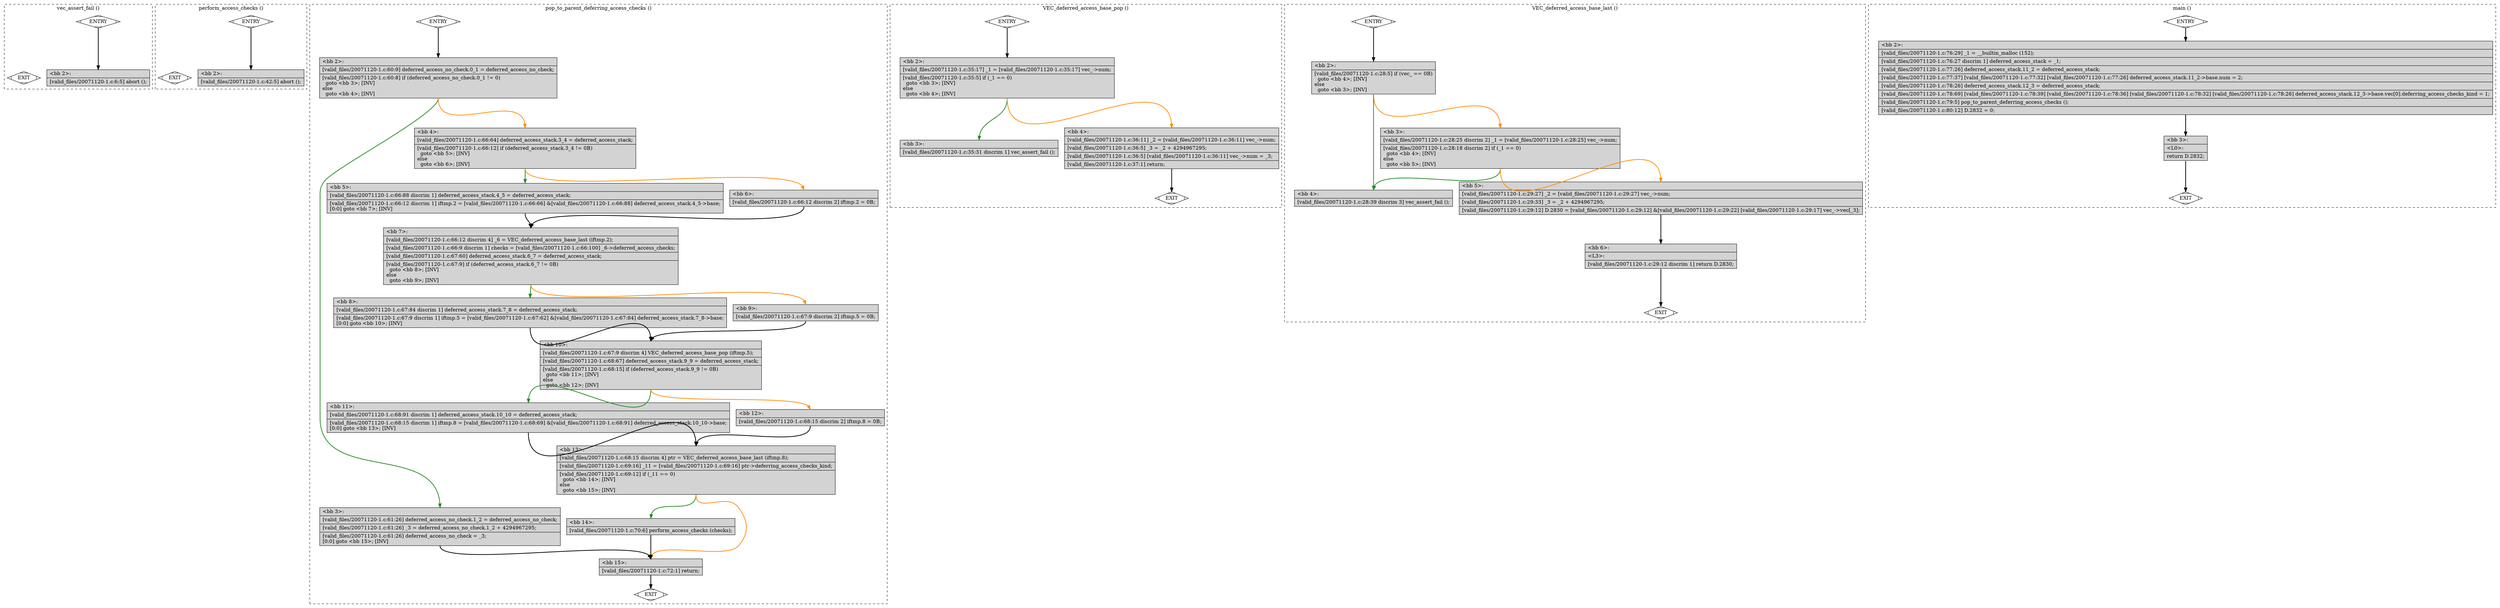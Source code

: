 digraph "a-20071120-1.c.015t.cfg" {
overlap=false;
subgraph "cluster_vec_assert_fail" {
	style="dashed";
	color="black";
	label="vec_assert_fail ()";
	fn_0_basic_block_0 [shape=Mdiamond,style=filled,fillcolor=white,label="ENTRY"];

	fn_0_basic_block_1 [shape=Mdiamond,style=filled,fillcolor=white,label="EXIT"];

	fn_0_basic_block_2 [shape=record,style=filled,fillcolor=lightgrey,label="{\<bb\ 2\>:\l\
|[valid_files/20071120-1.c:6:5]\ abort\ ();\l\
}"];

	fn_0_basic_block_0:s -> fn_0_basic_block_2:n [style="solid,bold",color=black,weight=100,constraint=true];
	fn_0_basic_block_0:s -> fn_0_basic_block_1:n [style="invis",constraint=true];
}
subgraph "cluster_perform_access_checks" {
	style="dashed";
	color="black";
	label="perform_access_checks ()";
	fn_3_basic_block_0 [shape=Mdiamond,style=filled,fillcolor=white,label="ENTRY"];

	fn_3_basic_block_1 [shape=Mdiamond,style=filled,fillcolor=white,label="EXIT"];

	fn_3_basic_block_2 [shape=record,style=filled,fillcolor=lightgrey,label="{\<bb\ 2\>:\l\
|[valid_files/20071120-1.c:42:5]\ abort\ ();\l\
}"];

	fn_3_basic_block_0:s -> fn_3_basic_block_2:n [style="solid,bold",color=black,weight=100,constraint=true];
	fn_3_basic_block_0:s -> fn_3_basic_block_1:n [style="invis",constraint=true];
}
subgraph "cluster_pop_to_parent_deferring_access_checks" {
	style="dashed";
	color="black";
	label="pop_to_parent_deferring_access_checks ()";
	fn_4_basic_block_0 [shape=Mdiamond,style=filled,fillcolor=white,label="ENTRY"];

	fn_4_basic_block_1 [shape=Mdiamond,style=filled,fillcolor=white,label="EXIT"];

	fn_4_basic_block_2 [shape=record,style=filled,fillcolor=lightgrey,label="{\<bb\ 2\>:\l\
|[valid_files/20071120-1.c:60:9]\ deferred_access_no_check.0_1\ =\ deferred_access_no_check;\l\
|[valid_files/20071120-1.c:60:8]\ if\ (deferred_access_no_check.0_1\ !=\ 0)\l\
\ \ goto\ \<bb\ 3\>;\ [INV]\l\
else\l\
\ \ goto\ \<bb\ 4\>;\ [INV]\l\
}"];

	fn_4_basic_block_3 [shape=record,style=filled,fillcolor=lightgrey,label="{\<bb\ 3\>:\l\
|[valid_files/20071120-1.c:61:26]\ deferred_access_no_check.1_2\ =\ deferred_access_no_check;\l\
|[valid_files/20071120-1.c:61:26]\ _3\ =\ deferred_access_no_check.1_2\ +\ 4294967295;\l\
|[valid_files/20071120-1.c:61:26]\ deferred_access_no_check\ =\ _3;\l\
[0:0]\ goto\ \<bb\ 15\>;\ [INV]\l\
}"];

	fn_4_basic_block_4 [shape=record,style=filled,fillcolor=lightgrey,label="{\<bb\ 4\>:\l\
|[valid_files/20071120-1.c:66:64]\ deferred_access_stack.3_4\ =\ deferred_access_stack;\l\
|[valid_files/20071120-1.c:66:12]\ if\ (deferred_access_stack.3_4\ !=\ 0B)\l\
\ \ goto\ \<bb\ 5\>;\ [INV]\l\
else\l\
\ \ goto\ \<bb\ 6\>;\ [INV]\l\
}"];

	fn_4_basic_block_5 [shape=record,style=filled,fillcolor=lightgrey,label="{\<bb\ 5\>:\l\
|[valid_files/20071120-1.c:66:88\ discrim\ 1]\ deferred_access_stack.4_5\ =\ deferred_access_stack;\l\
|[valid_files/20071120-1.c:66:12\ discrim\ 1]\ iftmp.2\ =\ [valid_files/20071120-1.c:66:66]\ &[valid_files/20071120-1.c:66:88]\ deferred_access_stack.4_5-\>base;\l\
[0:0]\ goto\ \<bb\ 7\>;\ [INV]\l\
}"];

	fn_4_basic_block_6 [shape=record,style=filled,fillcolor=lightgrey,label="{\<bb\ 6\>:\l\
|[valid_files/20071120-1.c:66:12\ discrim\ 2]\ iftmp.2\ =\ 0B;\l\
}"];

	fn_4_basic_block_7 [shape=record,style=filled,fillcolor=lightgrey,label="{\<bb\ 7\>:\l\
|[valid_files/20071120-1.c:66:12\ discrim\ 4]\ _6\ =\ VEC_deferred_access_base_last\ (iftmp.2);\l\
|[valid_files/20071120-1.c:66:9\ discrim\ 1]\ checks\ =\ [valid_files/20071120-1.c:66:100]\ _6-\>deferred_access_checks;\l\
|[valid_files/20071120-1.c:67:60]\ deferred_access_stack.6_7\ =\ deferred_access_stack;\l\
|[valid_files/20071120-1.c:67:9]\ if\ (deferred_access_stack.6_7\ !=\ 0B)\l\
\ \ goto\ \<bb\ 8\>;\ [INV]\l\
else\l\
\ \ goto\ \<bb\ 9\>;\ [INV]\l\
}"];

	fn_4_basic_block_8 [shape=record,style=filled,fillcolor=lightgrey,label="{\<bb\ 8\>:\l\
|[valid_files/20071120-1.c:67:84\ discrim\ 1]\ deferred_access_stack.7_8\ =\ deferred_access_stack;\l\
|[valid_files/20071120-1.c:67:9\ discrim\ 1]\ iftmp.5\ =\ [valid_files/20071120-1.c:67:62]\ &[valid_files/20071120-1.c:67:84]\ deferred_access_stack.7_8-\>base;\l\
[0:0]\ goto\ \<bb\ 10\>;\ [INV]\l\
}"];

	fn_4_basic_block_9 [shape=record,style=filled,fillcolor=lightgrey,label="{\<bb\ 9\>:\l\
|[valid_files/20071120-1.c:67:9\ discrim\ 2]\ iftmp.5\ =\ 0B;\l\
}"];

	fn_4_basic_block_10 [shape=record,style=filled,fillcolor=lightgrey,label="{\<bb\ 10\>:\l\
|[valid_files/20071120-1.c:67:9\ discrim\ 4]\ VEC_deferred_access_base_pop\ (iftmp.5);\l\
|[valid_files/20071120-1.c:68:67]\ deferred_access_stack.9_9\ =\ deferred_access_stack;\l\
|[valid_files/20071120-1.c:68:15]\ if\ (deferred_access_stack.9_9\ !=\ 0B)\l\
\ \ goto\ \<bb\ 11\>;\ [INV]\l\
else\l\
\ \ goto\ \<bb\ 12\>;\ [INV]\l\
}"];

	fn_4_basic_block_11 [shape=record,style=filled,fillcolor=lightgrey,label="{\<bb\ 11\>:\l\
|[valid_files/20071120-1.c:68:91\ discrim\ 1]\ deferred_access_stack.10_10\ =\ deferred_access_stack;\l\
|[valid_files/20071120-1.c:68:15\ discrim\ 1]\ iftmp.8\ =\ [valid_files/20071120-1.c:68:69]\ &[valid_files/20071120-1.c:68:91]\ deferred_access_stack.10_10-\>base;\l\
[0:0]\ goto\ \<bb\ 13\>;\ [INV]\l\
}"];

	fn_4_basic_block_12 [shape=record,style=filled,fillcolor=lightgrey,label="{\<bb\ 12\>:\l\
|[valid_files/20071120-1.c:68:15\ discrim\ 2]\ iftmp.8\ =\ 0B;\l\
}"];

	fn_4_basic_block_13 [shape=record,style=filled,fillcolor=lightgrey,label="{\<bb\ 13\>:\l\
|[valid_files/20071120-1.c:68:15\ discrim\ 4]\ ptr\ =\ VEC_deferred_access_base_last\ (iftmp.8);\l\
|[valid_files/20071120-1.c:69:16]\ _11\ =\ [valid_files/20071120-1.c:69:16]\ ptr-\>deferring_access_checks_kind;\l\
|[valid_files/20071120-1.c:69:12]\ if\ (_11\ ==\ 0)\l\
\ \ goto\ \<bb\ 14\>;\ [INV]\l\
else\l\
\ \ goto\ \<bb\ 15\>;\ [INV]\l\
}"];

	fn_4_basic_block_14 [shape=record,style=filled,fillcolor=lightgrey,label="{\<bb\ 14\>:\l\
|[valid_files/20071120-1.c:70:6]\ perform_access_checks\ (checks);\l\
}"];

	fn_4_basic_block_15 [shape=record,style=filled,fillcolor=lightgrey,label="{\<bb\ 15\>:\l\
|[valid_files/20071120-1.c:72:1]\ return;\l\
}"];

	fn_4_basic_block_0:s -> fn_4_basic_block_2:n [style="solid,bold",color=black,weight=100,constraint=true];
	fn_4_basic_block_2:s -> fn_4_basic_block_3:n [style="solid,bold",color=forestgreen,weight=10,constraint=true];
	fn_4_basic_block_2:s -> fn_4_basic_block_4:n [style="solid,bold",color=darkorange,weight=10,constraint=true];
	fn_4_basic_block_3:s -> fn_4_basic_block_15:n [style="solid,bold",color=black,weight=100,constraint=true];
	fn_4_basic_block_4:s -> fn_4_basic_block_5:n [style="solid,bold",color=forestgreen,weight=10,constraint=true];
	fn_4_basic_block_4:s -> fn_4_basic_block_6:n [style="solid,bold",color=darkorange,weight=10,constraint=true];
	fn_4_basic_block_5:s -> fn_4_basic_block_7:n [style="solid,bold",color=black,weight=100,constraint=true];
	fn_4_basic_block_6:s -> fn_4_basic_block_7:n [style="solid,bold",color=black,weight=100,constraint=true];
	fn_4_basic_block_7:s -> fn_4_basic_block_8:n [style="solid,bold",color=forestgreen,weight=10,constraint=true];
	fn_4_basic_block_7:s -> fn_4_basic_block_9:n [style="solid,bold",color=darkorange,weight=10,constraint=true];
	fn_4_basic_block_8:s -> fn_4_basic_block_10:n [style="solid,bold",color=black,weight=100,constraint=true];
	fn_4_basic_block_9:s -> fn_4_basic_block_10:n [style="solid,bold",color=black,weight=100,constraint=true];
	fn_4_basic_block_10:s -> fn_4_basic_block_11:n [style="solid,bold",color=forestgreen,weight=10,constraint=true];
	fn_4_basic_block_10:s -> fn_4_basic_block_12:n [style="solid,bold",color=darkorange,weight=10,constraint=true];
	fn_4_basic_block_11:s -> fn_4_basic_block_13:n [style="solid,bold",color=black,weight=100,constraint=true];
	fn_4_basic_block_12:s -> fn_4_basic_block_13:n [style="solid,bold",color=black,weight=100,constraint=true];
	fn_4_basic_block_13:s -> fn_4_basic_block_14:n [style="solid,bold",color=forestgreen,weight=10,constraint=true];
	fn_4_basic_block_13:s -> fn_4_basic_block_15:n [style="solid,bold",color=darkorange,weight=10,constraint=true];
	fn_4_basic_block_14:s -> fn_4_basic_block_15:n [style="solid,bold",color=black,weight=100,constraint=true];
	fn_4_basic_block_15:s -> fn_4_basic_block_1:n [style="solid,bold",color=black,weight=10,constraint=true];
	fn_4_basic_block_0:s -> fn_4_basic_block_1:n [style="invis",constraint=true];
}
subgraph "cluster_VEC_deferred_access_base_pop" {
	style="dashed";
	color="black";
	label="VEC_deferred_access_base_pop ()";
	fn_2_basic_block_0 [shape=Mdiamond,style=filled,fillcolor=white,label="ENTRY"];

	fn_2_basic_block_1 [shape=Mdiamond,style=filled,fillcolor=white,label="EXIT"];

	fn_2_basic_block_2 [shape=record,style=filled,fillcolor=lightgrey,label="{\<bb\ 2\>:\l\
|[valid_files/20071120-1.c:35:17]\ _1\ =\ [valid_files/20071120-1.c:35:17]\ vec_-\>num;\l\
|[valid_files/20071120-1.c:35:5]\ if\ (_1\ ==\ 0)\l\
\ \ goto\ \<bb\ 3\>;\ [INV]\l\
else\l\
\ \ goto\ \<bb\ 4\>;\ [INV]\l\
}"];

	fn_2_basic_block_3 [shape=record,style=filled,fillcolor=lightgrey,label="{\<bb\ 3\>:\l\
|[valid_files/20071120-1.c:35:31\ discrim\ 1]\ vec_assert_fail\ ();\l\
}"];

	fn_2_basic_block_4 [shape=record,style=filled,fillcolor=lightgrey,label="{\<bb\ 4\>:\l\
|[valid_files/20071120-1.c:36:11]\ _2\ =\ [valid_files/20071120-1.c:36:11]\ vec_-\>num;\l\
|[valid_files/20071120-1.c:36:5]\ _3\ =\ _2\ +\ 4294967295;\l\
|[valid_files/20071120-1.c:36:5]\ [valid_files/20071120-1.c:36:11]\ vec_-\>num\ =\ _3;\l\
|[valid_files/20071120-1.c:37:1]\ return;\l\
}"];

	fn_2_basic_block_0:s -> fn_2_basic_block_2:n [style="solid,bold",color=black,weight=100,constraint=true];
	fn_2_basic_block_2:s -> fn_2_basic_block_3:n [style="solid,bold",color=forestgreen,weight=10,constraint=true];
	fn_2_basic_block_2:s -> fn_2_basic_block_4:n [style="solid,bold",color=darkorange,weight=10,constraint=true];
	fn_2_basic_block_4:s -> fn_2_basic_block_1:n [style="solid,bold",color=black,weight=10,constraint=true];
	fn_2_basic_block_0:s -> fn_2_basic_block_1:n [style="invis",constraint=true];
}
subgraph "cluster_VEC_deferred_access_base_last" {
	style="dashed";
	color="black";
	label="VEC_deferred_access_base_last ()";
	fn_1_basic_block_0 [shape=Mdiamond,style=filled,fillcolor=white,label="ENTRY"];

	fn_1_basic_block_1 [shape=Mdiamond,style=filled,fillcolor=white,label="EXIT"];

	fn_1_basic_block_2 [shape=record,style=filled,fillcolor=lightgrey,label="{\<bb\ 2\>:\l\
|[valid_files/20071120-1.c:28:5]\ if\ (vec_\ ==\ 0B)\l\
\ \ goto\ \<bb\ 4\>;\ [INV]\l\
else\l\
\ \ goto\ \<bb\ 3\>;\ [INV]\l\
}"];

	fn_1_basic_block_3 [shape=record,style=filled,fillcolor=lightgrey,label="{\<bb\ 3\>:\l\
|[valid_files/20071120-1.c:28:25\ discrim\ 2]\ _1\ =\ [valid_files/20071120-1.c:28:25]\ vec_-\>num;\l\
|[valid_files/20071120-1.c:28:18\ discrim\ 2]\ if\ (_1\ ==\ 0)\l\
\ \ goto\ \<bb\ 4\>;\ [INV]\l\
else\l\
\ \ goto\ \<bb\ 5\>;\ [INV]\l\
}"];

	fn_1_basic_block_4 [shape=record,style=filled,fillcolor=lightgrey,label="{\<bb\ 4\>:\l\
|[valid_files/20071120-1.c:28:39\ discrim\ 3]\ vec_assert_fail\ ();\l\
}"];

	fn_1_basic_block_5 [shape=record,style=filled,fillcolor=lightgrey,label="{\<bb\ 5\>:\l\
|[valid_files/20071120-1.c:29:27]\ _2\ =\ [valid_files/20071120-1.c:29:27]\ vec_-\>num;\l\
|[valid_files/20071120-1.c:29:33]\ _3\ =\ _2\ +\ 4294967295;\l\
|[valid_files/20071120-1.c:29:12]\ D.2830\ =\ [valid_files/20071120-1.c:29:12]\ &[valid_files/20071120-1.c:29:22]\ [valid_files/20071120-1.c:29:17]\ vec_-\>vec[_3];\l\
}"];

	fn_1_basic_block_6 [shape=record,style=filled,fillcolor=lightgrey,label="{\<bb\ 6\>:\l\
|\<L3\>:\l\
|[valid_files/20071120-1.c:29:12\ discrim\ 1]\ return\ D.2830;\l\
}"];

	fn_1_basic_block_0:s -> fn_1_basic_block_2:n [style="solid,bold",color=black,weight=100,constraint=true];
	fn_1_basic_block_2:s -> fn_1_basic_block_4:n [style="solid,bold",color=forestgreen,weight=10,constraint=true];
	fn_1_basic_block_2:s -> fn_1_basic_block_3:n [style="solid,bold",color=darkorange,weight=10,constraint=true];
	fn_1_basic_block_3:s -> fn_1_basic_block_4:n [style="solid,bold",color=forestgreen,weight=10,constraint=true];
	fn_1_basic_block_3:s -> fn_1_basic_block_5:n [style="solid,bold",color=darkorange,weight=10,constraint=true];
	fn_1_basic_block_5:s -> fn_1_basic_block_6:n [style="solid,bold",color=black,weight=100,constraint=true];
	fn_1_basic_block_6:s -> fn_1_basic_block_1:n [style="solid,bold",color=black,weight=10,constraint=true];
	fn_1_basic_block_0:s -> fn_1_basic_block_1:n [style="invis",constraint=true];
}
subgraph "cluster_main" {
	style="dashed";
	color="black";
	label="main ()";
	fn_5_basic_block_0 [shape=Mdiamond,style=filled,fillcolor=white,label="ENTRY"];

	fn_5_basic_block_1 [shape=Mdiamond,style=filled,fillcolor=white,label="EXIT"];

	fn_5_basic_block_2 [shape=record,style=filled,fillcolor=lightgrey,label="{\<bb\ 2\>:\l\
|[valid_files/20071120-1.c:76:29]\ _1\ =\ __builtin_malloc\ (152);\l\
|[valid_files/20071120-1.c:76:27\ discrim\ 1]\ deferred_access_stack\ =\ _1;\l\
|[valid_files/20071120-1.c:77:26]\ deferred_access_stack.11_2\ =\ deferred_access_stack;\l\
|[valid_files/20071120-1.c:77:37]\ [valid_files/20071120-1.c:77:32]\ [valid_files/20071120-1.c:77:26]\ deferred_access_stack.11_2-\>base.num\ =\ 2;\l\
|[valid_files/20071120-1.c:78:26]\ deferred_access_stack.12_3\ =\ deferred_access_stack;\l\
|[valid_files/20071120-1.c:78:69]\ [valid_files/20071120-1.c:78:39]\ [valid_files/20071120-1.c:78:36]\ [valid_files/20071120-1.c:78:32]\ [valid_files/20071120-1.c:78:26]\ deferred_access_stack.12_3-\>base.vec[0].deferring_access_checks_kind\ =\ 1;\l\
|[valid_files/20071120-1.c:79:5]\ pop_to_parent_deferring_access_checks\ ();\l\
|[valid_files/20071120-1.c:80:12]\ D.2832\ =\ 0;\l\
}"];

	fn_5_basic_block_3 [shape=record,style=filled,fillcolor=lightgrey,label="{\<bb\ 3\>:\l\
|\<L0\>:\l\
|return\ D.2832;\l\
}"];

	fn_5_basic_block_0:s -> fn_5_basic_block_2:n [style="solid,bold",color=black,weight=100,constraint=true];
	fn_5_basic_block_2:s -> fn_5_basic_block_3:n [style="solid,bold",color=black,weight=100,constraint=true];
	fn_5_basic_block_3:s -> fn_5_basic_block_1:n [style="solid,bold",color=black,weight=10,constraint=true];
	fn_5_basic_block_0:s -> fn_5_basic_block_1:n [style="invis",constraint=true];
}
}

